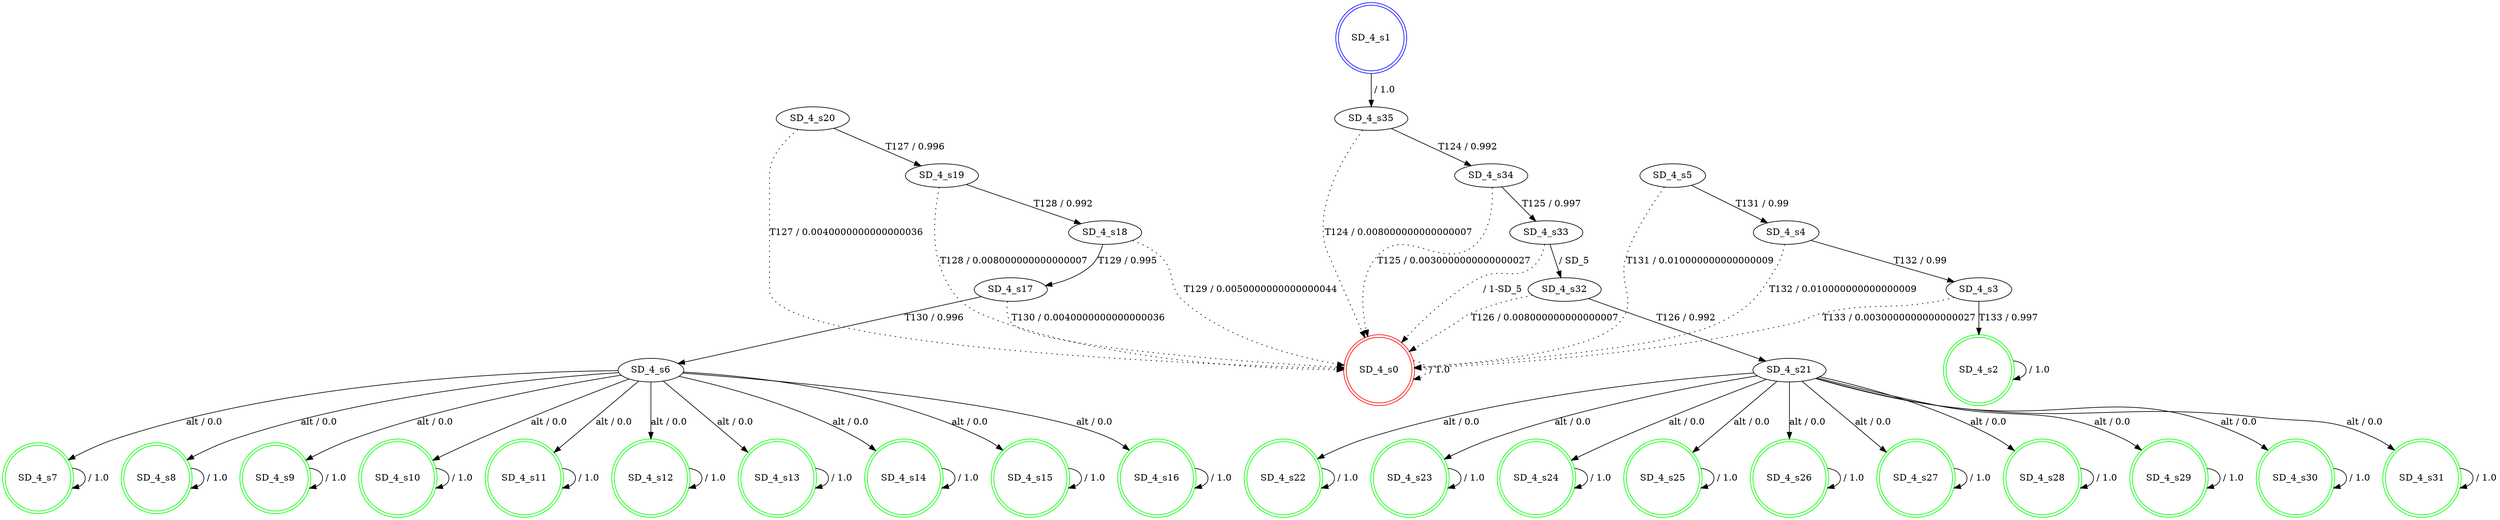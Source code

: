 digraph graphname {
SD_4_s0 [label="SD_4_s0",color=red,shape=doublecircle ];
SD_4_s1 [label="SD_4_s1",color=blue,shape=doublecircle ];
SD_4_s2 [label="SD_4_s2",color=green,shape=doublecircle ];
SD_4_s3 [label="SD_4_s3" ];
SD_4_s4 [label="SD_4_s4" ];
SD_4_s5 [label="SD_4_s5" ];
SD_4_s6 [label="SD_4_s6" ];
SD_4_s7 [label="SD_4_s7",color=green,shape=doublecircle ];
SD_4_s8 [label="SD_4_s8",color=green,shape=doublecircle ];
SD_4_s9 [label="SD_4_s9",color=green,shape=doublecircle ];
SD_4_s10 [label="SD_4_s10",color=green,shape=doublecircle ];
SD_4_s11 [label="SD_4_s11",color=green,shape=doublecircle ];
SD_4_s12 [label="SD_4_s12",color=green,shape=doublecircle ];
SD_4_s13 [label="SD_4_s13",color=green,shape=doublecircle ];
SD_4_s14 [label="SD_4_s14",color=green,shape=doublecircle ];
SD_4_s15 [label="SD_4_s15",color=green,shape=doublecircle ];
SD_4_s16 [label="SD_4_s16",color=green,shape=doublecircle ];
SD_4_s17 [label="SD_4_s17" ];
SD_4_s18 [label="SD_4_s18" ];
SD_4_s19 [label="SD_4_s19" ];
SD_4_s20 [label="SD_4_s20" ];
SD_4_s21 [label="SD_4_s21" ];
SD_4_s22 [label="SD_4_s22",color=green,shape=doublecircle ];
SD_4_s23 [label="SD_4_s23",color=green,shape=doublecircle ];
SD_4_s24 [label="SD_4_s24",color=green,shape=doublecircle ];
SD_4_s25 [label="SD_4_s25",color=green,shape=doublecircle ];
SD_4_s26 [label="SD_4_s26",color=green,shape=doublecircle ];
SD_4_s27 [label="SD_4_s27",color=green,shape=doublecircle ];
SD_4_s28 [label="SD_4_s28",color=green,shape=doublecircle ];
SD_4_s29 [label="SD_4_s29",color=green,shape=doublecircle ];
SD_4_s30 [label="SD_4_s30",color=green,shape=doublecircle ];
SD_4_s31 [label="SD_4_s31",color=green,shape=doublecircle ];
SD_4_s32 [label="SD_4_s32" ];
SD_4_s33 [label="SD_4_s33" ];
SD_4_s34 [label="SD_4_s34" ];
SD_4_s35 [label="SD_4_s35" ];
SD_4_s0 -> SD_4_s0 [label=" / 1.0", style=dotted];
SD_4_s1 -> SD_4_s35 [label=" / 1.0"];
SD_4_s2 -> SD_4_s2 [label=" / 1.0"];
SD_4_s3 -> SD_4_s2 [label="T133 / 0.997"];
SD_4_s3 -> SD_4_s0 [label="T133 / 0.0030000000000000027", style=dotted];
SD_4_s4 -> SD_4_s3 [label="T132 / 0.99"];
SD_4_s4 -> SD_4_s0 [label="T132 / 0.010000000000000009", style=dotted];
SD_4_s5 -> SD_4_s4 [label="T131 / 0.99"];
SD_4_s5 -> SD_4_s0 [label="T131 / 0.010000000000000009", style=dotted];
SD_4_s6 -> SD_4_s7 [label="alt / 0.0"];
SD_4_s6 -> SD_4_s8 [label="alt / 0.0"];
SD_4_s6 -> SD_4_s9 [label="alt / 0.0"];
SD_4_s6 -> SD_4_s10 [label="alt / 0.0"];
SD_4_s6 -> SD_4_s11 [label="alt / 0.0"];
SD_4_s6 -> SD_4_s12 [label="alt / 0.0"];
SD_4_s6 -> SD_4_s13 [label="alt / 0.0"];
SD_4_s6 -> SD_4_s14 [label="alt / 0.0"];
SD_4_s6 -> SD_4_s15 [label="alt / 0.0"];
SD_4_s6 -> SD_4_s16 [label="alt / 0.0"];
SD_4_s7 -> SD_4_s7 [label=" / 1.0"];
SD_4_s8 -> SD_4_s8 [label=" / 1.0"];
SD_4_s9 -> SD_4_s9 [label=" / 1.0"];
SD_4_s10 -> SD_4_s10 [label=" / 1.0"];
SD_4_s11 -> SD_4_s11 [label=" / 1.0"];
SD_4_s12 -> SD_4_s12 [label=" / 1.0"];
SD_4_s13 -> SD_4_s13 [label=" / 1.0"];
SD_4_s14 -> SD_4_s14 [label=" / 1.0"];
SD_4_s15 -> SD_4_s15 [label=" / 1.0"];
SD_4_s16 -> SD_4_s16 [label=" / 1.0"];
SD_4_s17 -> SD_4_s6 [label="T130 / 0.996"];
SD_4_s17 -> SD_4_s0 [label="T130 / 0.0040000000000000036", style=dotted];
SD_4_s18 -> SD_4_s17 [label="T129 / 0.995"];
SD_4_s18 -> SD_4_s0 [label="T129 / 0.0050000000000000044", style=dotted];
SD_4_s19 -> SD_4_s18 [label="T128 / 0.992"];
SD_4_s19 -> SD_4_s0 [label="T128 / 0.008000000000000007", style=dotted];
SD_4_s20 -> SD_4_s19 [label="T127 / 0.996"];
SD_4_s20 -> SD_4_s0 [label="T127 / 0.0040000000000000036", style=dotted];
SD_4_s21 -> SD_4_s22 [label="alt / 0.0"];
SD_4_s21 -> SD_4_s23 [label="alt / 0.0"];
SD_4_s21 -> SD_4_s24 [label="alt / 0.0"];
SD_4_s21 -> SD_4_s25 [label="alt / 0.0"];
SD_4_s21 -> SD_4_s26 [label="alt / 0.0"];
SD_4_s21 -> SD_4_s27 [label="alt / 0.0"];
SD_4_s21 -> SD_4_s28 [label="alt / 0.0"];
SD_4_s21 -> SD_4_s29 [label="alt / 0.0"];
SD_4_s21 -> SD_4_s30 [label="alt / 0.0"];
SD_4_s21 -> SD_4_s31 [label="alt / 0.0"];
SD_4_s22 -> SD_4_s22 [label=" / 1.0"];
SD_4_s23 -> SD_4_s23 [label=" / 1.0"];
SD_4_s24 -> SD_4_s24 [label=" / 1.0"];
SD_4_s25 -> SD_4_s25 [label=" / 1.0"];
SD_4_s26 -> SD_4_s26 [label=" / 1.0"];
SD_4_s27 -> SD_4_s27 [label=" / 1.0"];
SD_4_s28 -> SD_4_s28 [label=" / 1.0"];
SD_4_s29 -> SD_4_s29 [label=" / 1.0"];
SD_4_s30 -> SD_4_s30 [label=" / 1.0"];
SD_4_s31 -> SD_4_s31 [label=" / 1.0"];
SD_4_s32 -> SD_4_s21 [label="T126 / 0.992"];
SD_4_s32 -> SD_4_s0 [label="T126 / 0.008000000000000007", style=dotted];
SD_4_s33 -> SD_4_s32 [label=" / SD_5"];
SD_4_s33 -> SD_4_s0 [label=" / 1-SD_5", style=dotted];
SD_4_s34 -> SD_4_s33 [label="T125 / 0.997"];
SD_4_s34 -> SD_4_s0 [label="T125 / 0.0030000000000000027", style=dotted];
SD_4_s35 -> SD_4_s34 [label="T124 / 0.992"];
SD_4_s35 -> SD_4_s0 [label="T124 / 0.008000000000000007", style=dotted];
}
